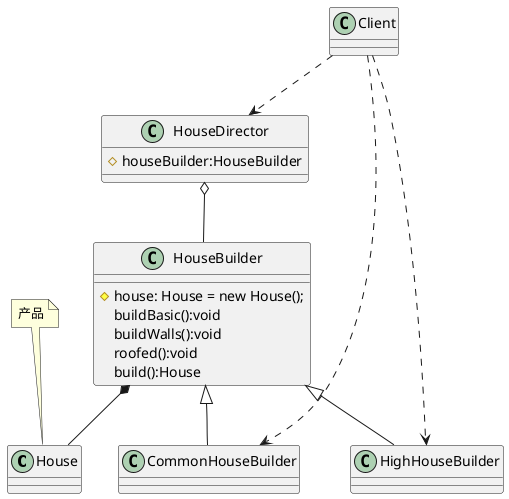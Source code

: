 @startuml

class House
note top of House : 产品
class HouseBuilder{

     #  house: House = new House();
        buildBasic():void
        buildWalls():void
        roofed():void
        build():House
}
HouseBuilder *-- House
class CommonHouseBuilder extends HouseBuilder{
}
class HighHouseBuilder extends HouseBuilder{
}
class HouseDirector{
    # houseBuilder:HouseBuilder
}

HouseDirector o-- HouseBuilder
class Client
Client ..> HouseDirector
Client ..> CommonHouseBuilder
Client ..> HighHouseBuilder

@enduml